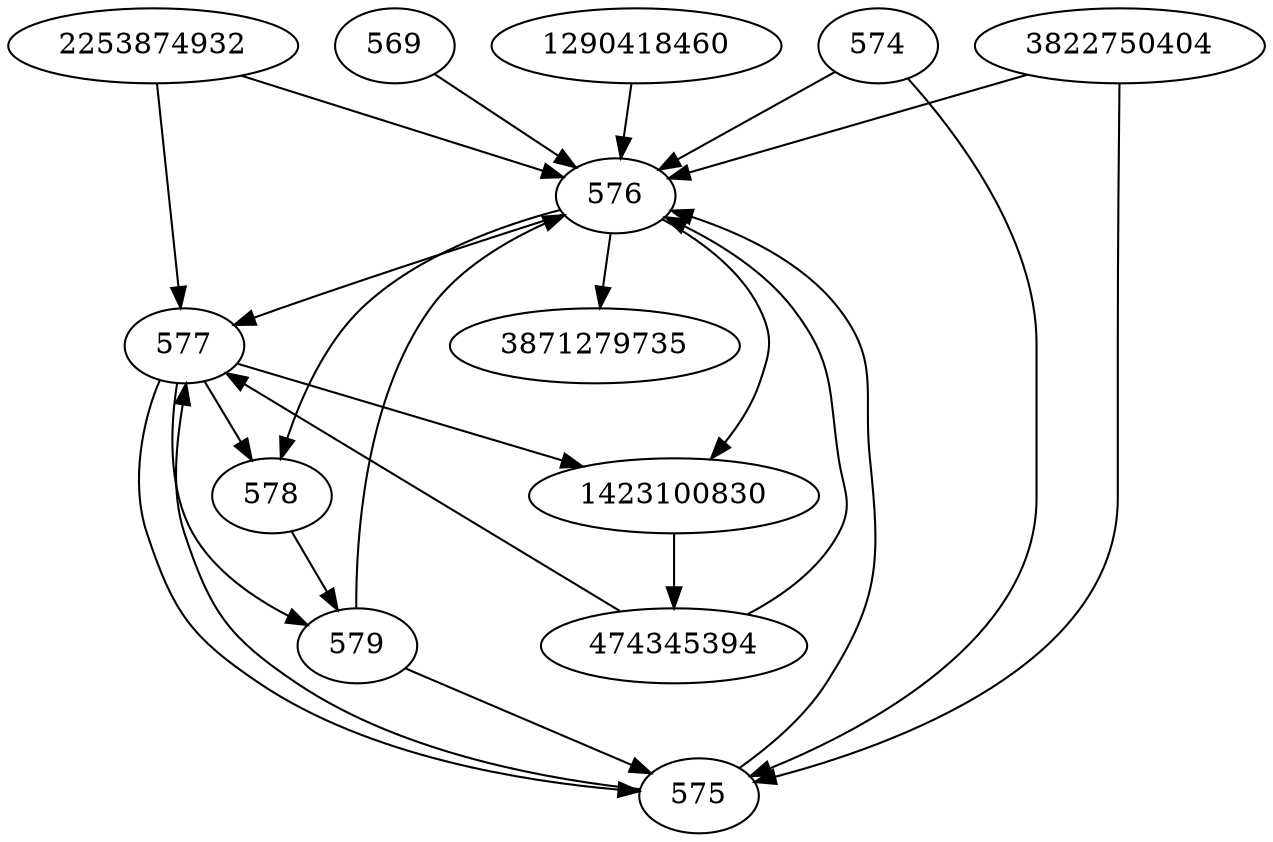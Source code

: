 strict digraph  {
576;
577;
578;
579;
3822750404;
574;
474345394;
2253874932;
3871279735;
569;
1290418460;
1423100830;
575;
576 -> 578;
576 -> 1423100830;
576 -> 577;
576 -> 3871279735;
577 -> 578;
577 -> 1423100830;
577 -> 579;
577 -> 575;
578 -> 579;
579 -> 575;
579 -> 576;
3822750404 -> 575;
3822750404 -> 576;
574 -> 576;
574 -> 575;
474345394 -> 576;
474345394 -> 577;
2253874932 -> 577;
2253874932 -> 576;
569 -> 576;
1290418460 -> 576;
1423100830 -> 474345394;
575 -> 576;
575 -> 577;
}

